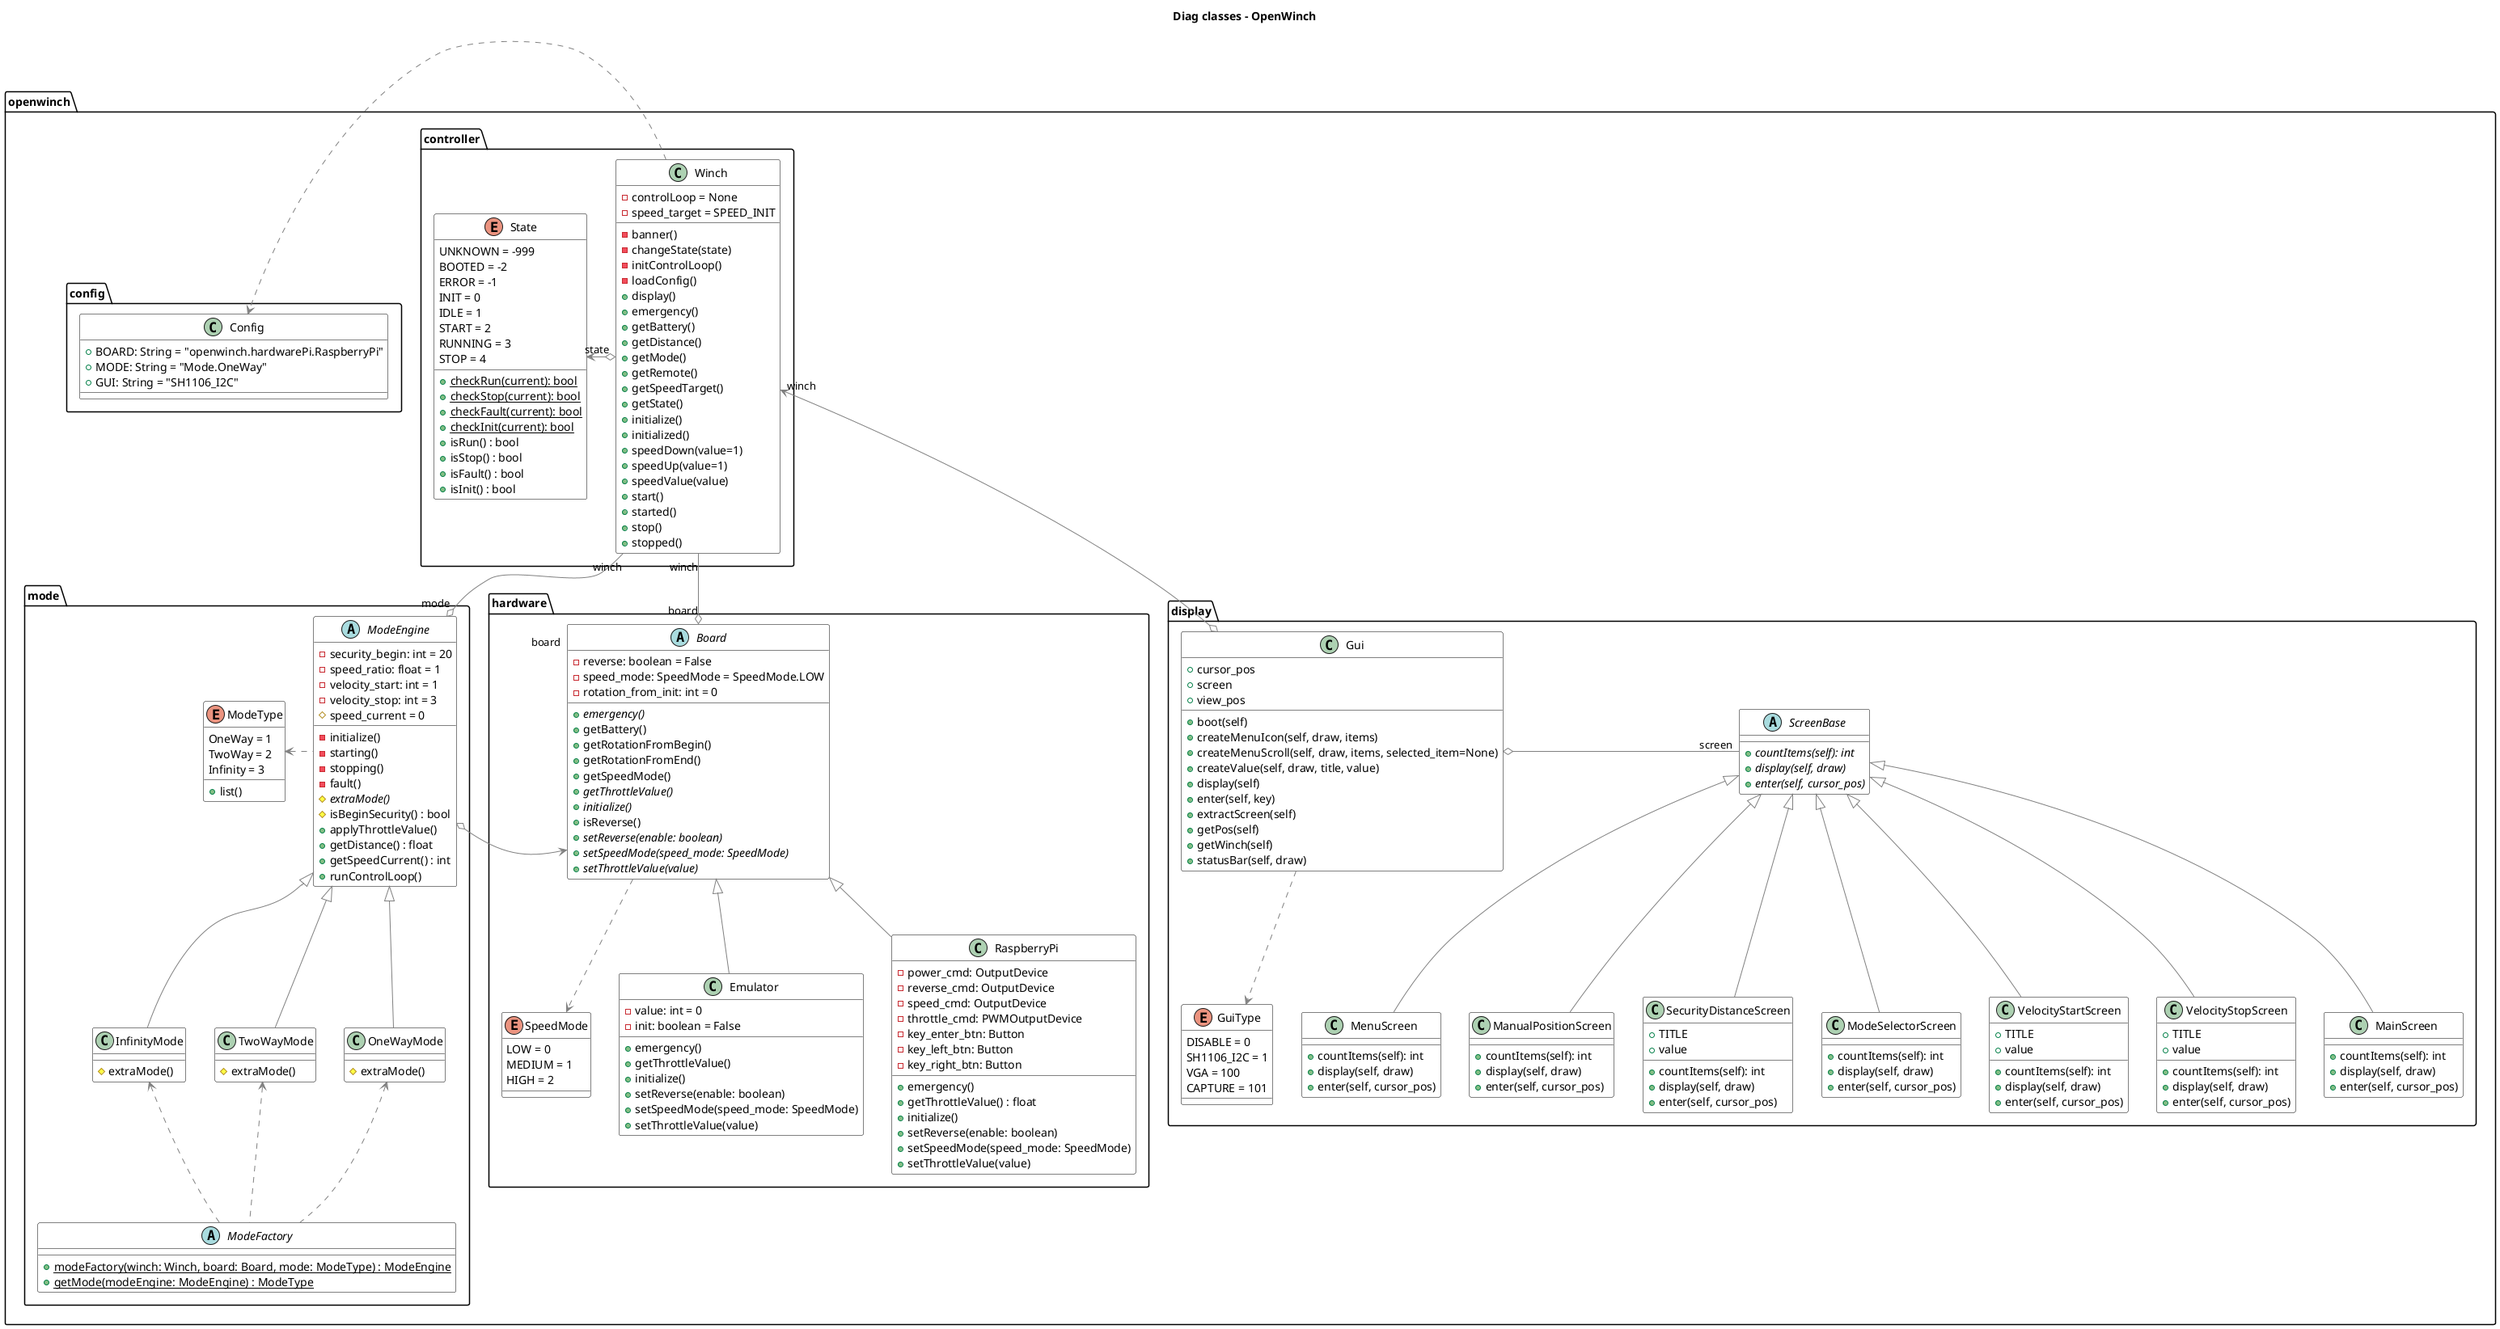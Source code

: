 @startuml

skinparam class {
    BackgroundColor White
    ArrowColor Grey
    BorderColor Black
}

title Diag classes - OpenWinch

namespace openwinch.controller {

    enum State {
        UNKNOWN = -999
        BOOTED = -2
        ERROR = -1
        INIT = 0
        IDLE = 1
        START = 2
        RUNNING = 3
        STOP = 4
        {static}+checkRun(current): bool
        {static}+checkStop(current): bool
        {static}+checkFault(current): bool
        {static}+checkInit(current): bool
        +isRun() : bool
        +isStop() : bool
        +isFault() : bool
        +isInit() : bool
    }

    class Winch {
        -controlLoop = None
        -speed_target = SPEED_INIT
        -banner()
        -changeState(state)
        -initControlLoop()
        -loadConfig()
        +display()
        +emergency()
        +getBattery()
        +getDistance()
        +getMode()
        +getRemote()
        +getSpeedTarget()
        +getState()
        +initialize()
        +initialized()
        +speedDown(value=1)
        +speedUp(value=1)
        +speedValue(value)
        +start()
        +started()
        +stop()
        +stopped()
    }

    Winch o-left-> "state" State
}

namespace openwinch.mode {

    enum ModeType {
        OneWay = 1
        TwoWay = 2
        Infinity = 3
        +list()
    }

    abstract class ModeFactory {
        {static}+modeFactory(winch: Winch, board: Board, mode: ModeType) : ModeEngine
        {static}+getMode(modeEngine: ModeEngine) : ModeType
    }

    abstract class ModeEngine {
        -security_begin: int = 20
        -speed_ratio: float = 1
        -velocity_start: int = 1
        -velocity_stop: int = 3
        #speed_current = 0
        -initialize()
        -starting()
        -stopping()
        -fault()
        {abstract}#extraMode()
        #isBeginSecurity() : bool
        +applyThrottleValue()
        +getDistance() : float
        +getSpeedCurrent() : int
        +runControlLoop()
    }

    class OneWayMode extends ModeEngine {
        #extraMode()
    }
    class TwoWayMode extends ModeEngine{
        #extraMode()
    }
    class InfinityMode extends ModeEngine{
        #extraMode()
    }

    ModeEngine o-right-> "board" openwinch.hardware.Board
    ModeEngine "mode" o-up- "winch" openwinch.controller.Winch
    ModeEngine .left.> ModeType
    ModeFactory .up.> OneWayMode
    ModeFactory .up.> TwoWayMode
    ModeFactory .up.> InfinityMode
}

namespace openwinch.hardware {

    enum SpeedMode {
        LOW = 0
        MEDIUM = 1
        HIGH = 2
    }

    abstract class Board {
        -reverse: boolean = False
        -speed_mode: SpeedMode = SpeedMode.LOW
        -rotation_from_init: int = 0
        {abstract}+emergency()
        +getBattery()
        +getRotationFromBegin()
        +getRotationFromEnd()
        +getSpeedMode()
        {abstract}+getThrottleValue()
        {abstract}+initialize()
        +isReverse()
        {abstract}+setReverse(enable: boolean)
        {abstract}+setSpeedMode(speed_mode: SpeedMode)
        {abstract}+setThrottleValue(value)
    }

    class Emulator extends Board {
        -value: int = 0
        -init: boolean = False
        +emergency()
        +getThrottleValue()
        +initialize()
        +setReverse(enable: boolean)
        +setSpeedMode(speed_mode: SpeedMode)
        +setThrottleValue(value)
    }

    class RaspberryPi extends Board {
        -power_cmd: OutputDevice
        -reverse_cmd: OutputDevice
        -speed_cmd: OutputDevice
        -throttle_cmd: PWMOutputDevice
        -key_enter_btn: Button
        -key_left_btn: Button
        -key_right_btn: Button
        +emergency()
        +getThrottleValue() : float
        +initialize()
        +setReverse(enable: boolean)
        +setSpeedMode(speed_mode: SpeedMode)
        +setThrottleValue(value)
    }

    Board ..> SpeedMode
    Board "board" o-up- "winch" openwinch.controller.Winch

}

namespace openwinch.display {

    enum GuiType {
        DISABLE = 0
        SH1106_I2C = 1
        VGA = 100
        CAPTURE = 101
    }

    class Gui {
        +cursor_pos
        +screen
        +view_pos
        +boot(self)
        +createMenuIcon(self, draw, items)
        +createMenuScroll(self, draw, items, selected_item=None)
        +createValue(self, draw, title, value)
        +display(self)
        +enter(self, key)
        +extractScreen(self)
        +getPos(self)
        +getWinch(self)
        +statusBar(self, draw)
    }

    abstract class ScreenBase {
        {abstract}+countItems(self): int
        {abstract}+display(self, draw)
        {abstract}+enter(self, cursor_pos)
    }

    class MainScreen extends ScreenBase {
        +countItems(self): int
        +display(self, draw)
        +enter(self, cursor_pos)
    }

    class MenuScreen extends ScreenBase {
        +countItems(self): int
        +display(self, draw)
        +enter(self, cursor_pos)
    }

    class ManualPositionScreen extends ScreenBase {
        +countItems(self): int
        +display(self, draw)
        +enter(self, cursor_pos)
    }

    class SecurityDistanceScreen extends ScreenBase {
        +TITLE
        +value
        +countItems(self): int
        +display(self, draw)
        +enter(self, cursor_pos)
    }

    class ModeSelectorScreen extends ScreenBase {
        +countItems(self): int
        +display(self, draw)
        +enter(self, cursor_pos)
    }

    class VelocityStartScreen extends ScreenBase {
        +TITLE
        +value
        +countItems(self): int
        +display(self, draw)
        +enter(self, cursor_pos)
    }

    class VelocityStopScreen extends ScreenBase {
        +TITLE
        +value
        +countItems(self): int
        +display(self, draw)
        +enter(self, cursor_pos)
    }

    Gui o-right- "screen" ScreenBase
    Gui o-up-> "winch" openwinch.controller.Winch
    Gui ..> GuiType
}

namespace openwinch.config {
    class Config {
        +BOARD: String = "openwinch.hardwarePi.RaspberryPi"
        +MODE: String = "Mode.OneWay"
        +GUI: String = "SH1106_I2C"
    }

    openwinch.controller.Winch .right.> Config
}

@enduml

